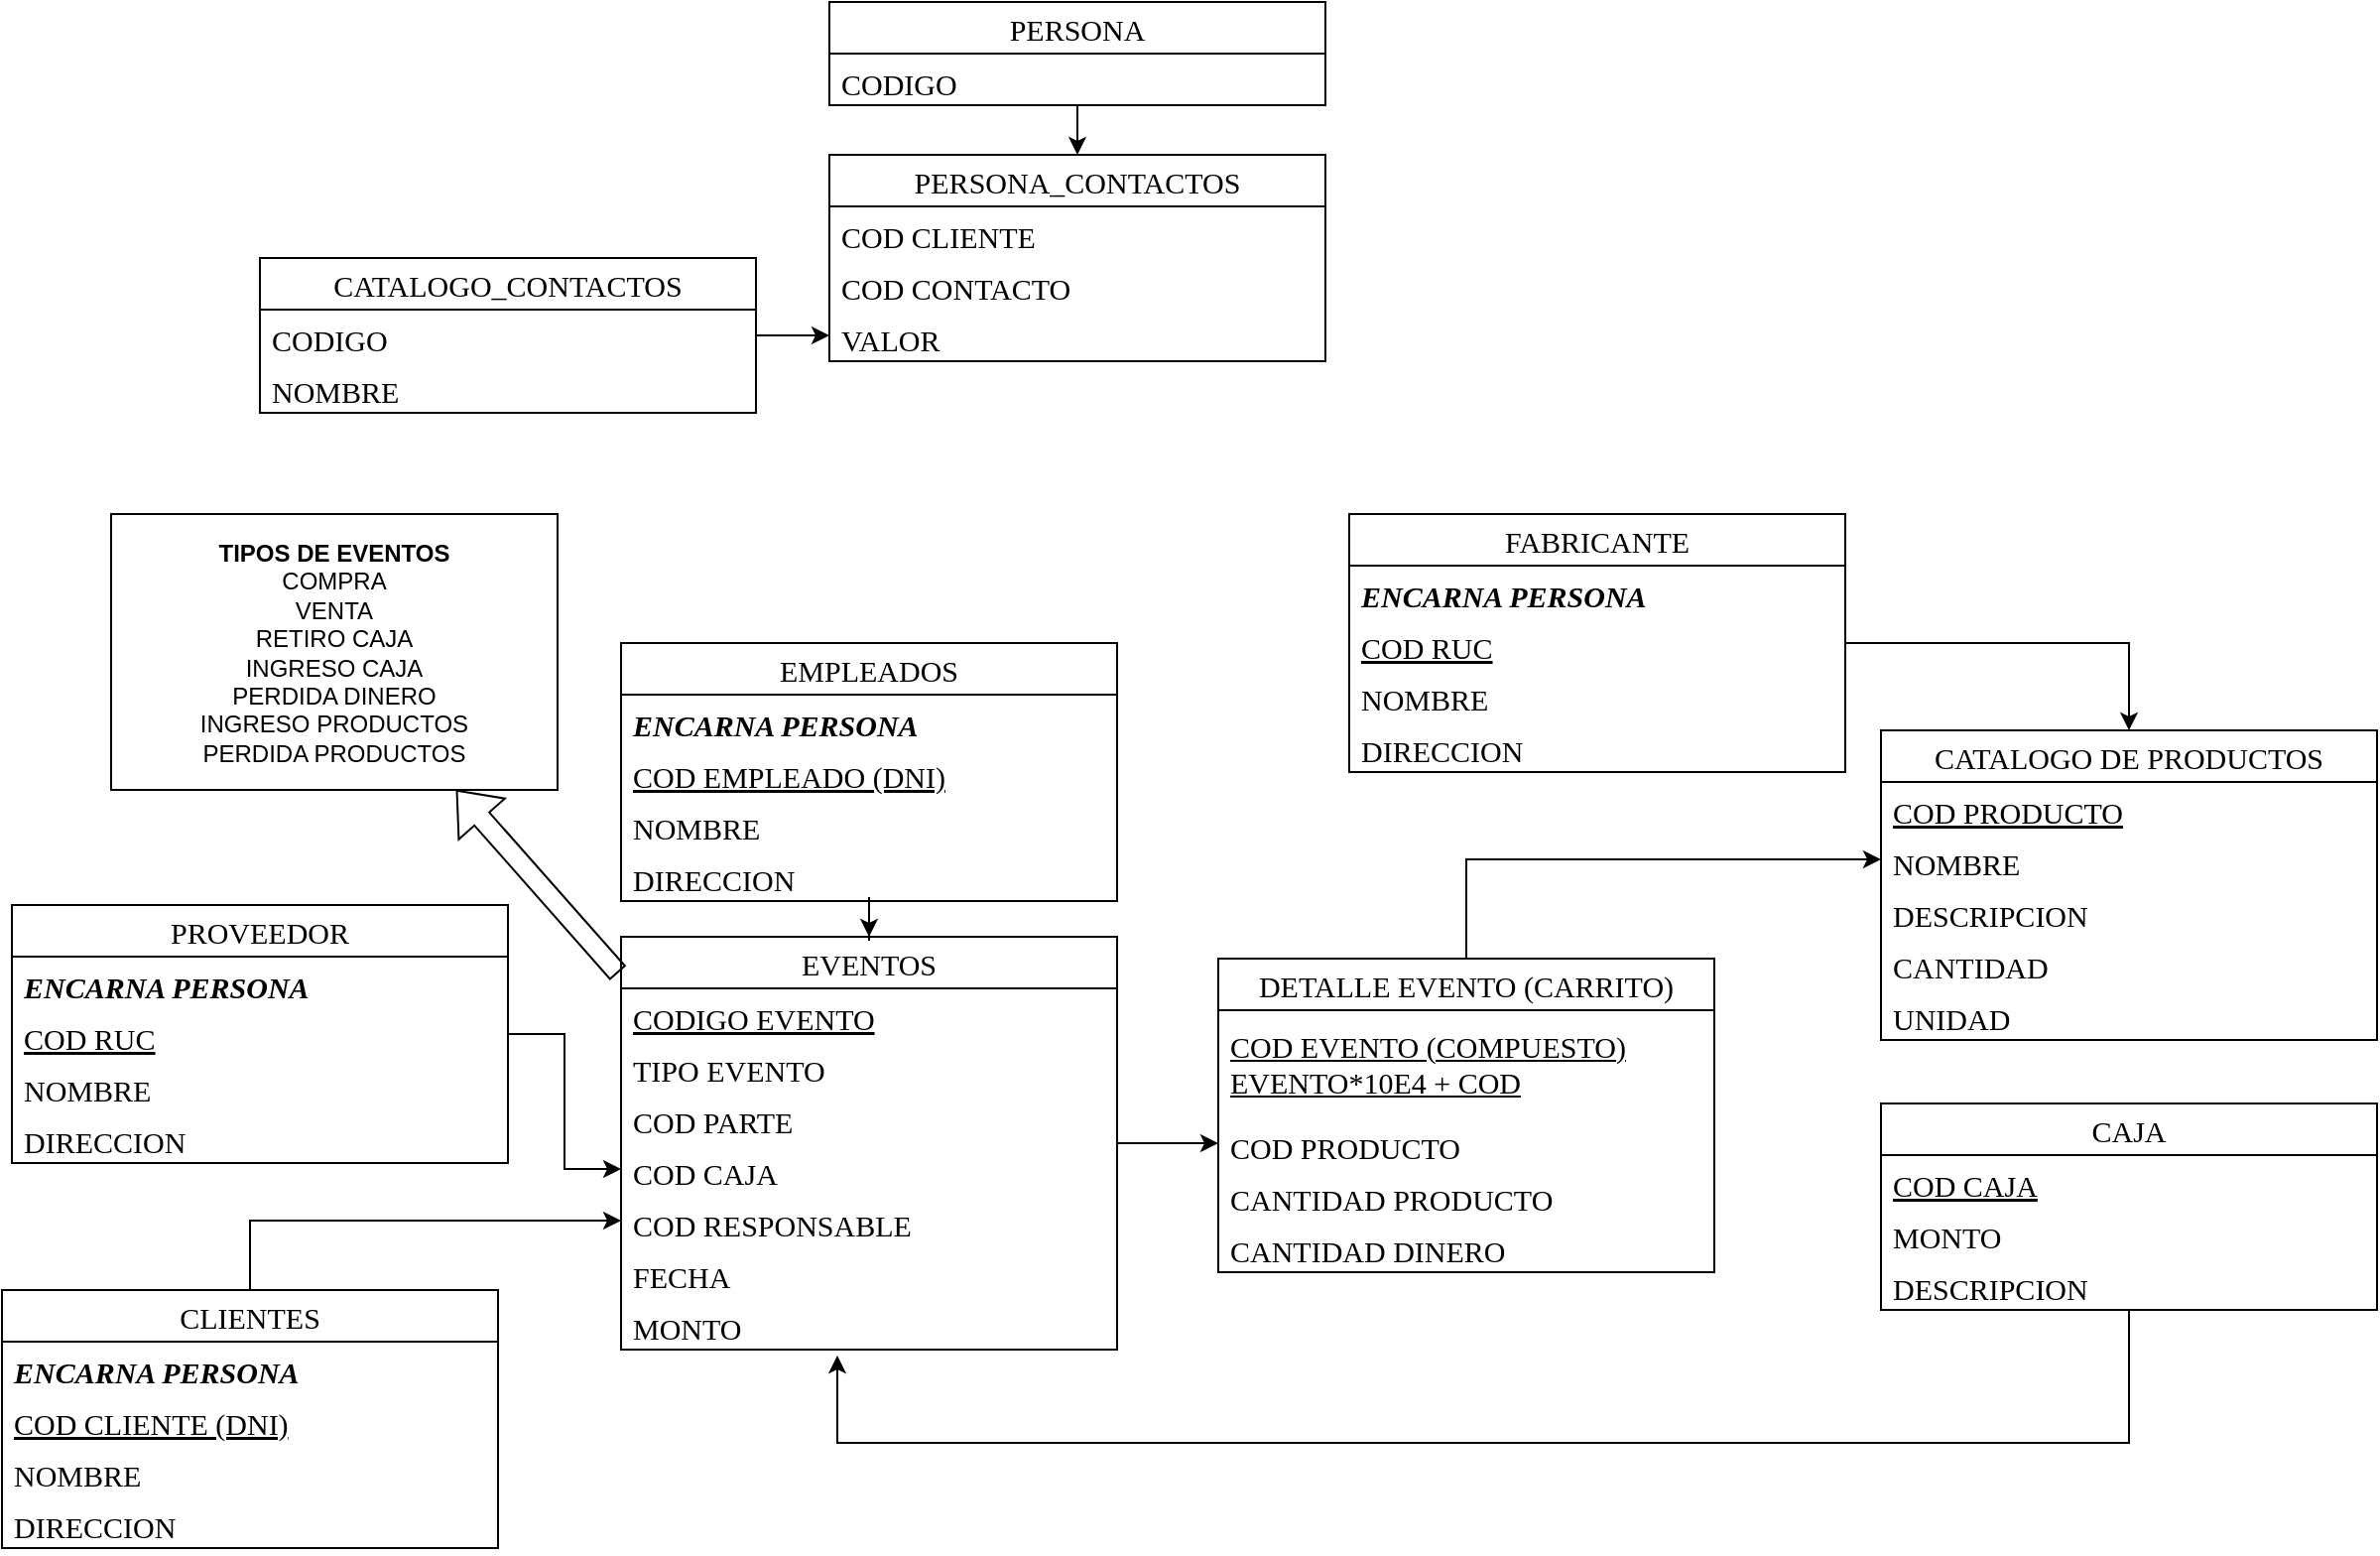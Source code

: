 <mxfile version="21.2.6" type="google" pages="2">
  <diagram name="MODELO UML" id="c4acf3e9-155e-7222-9cf6-157b1a14988f">
    <mxGraphModel grid="0" page="1" gridSize="10" guides="1" tooltips="1" connect="1" arrows="1" fold="1" pageScale="1" pageWidth="850" pageHeight="1100" background="none" math="0" shadow="0">
      <root>
        <mxCell id="0" />
        <mxCell id="1" parent="0" />
        <mxCell id="Pp7YNYZWHKieDkS3--KG-98" style="edgeStyle=orthogonalEdgeStyle;rounded=0;orthogonalLoop=1;jettySize=auto;html=1;entryX=0;entryY=0.5;entryDx=0;entryDy=0;" edge="1" parent="1" source="P_3K6_UOhqAHJB9HEnsP-1" target="Pp7YNYZWHKieDkS3--KG-82">
          <mxGeometry relative="1" as="geometry" />
        </mxCell>
        <mxCell id="P_3K6_UOhqAHJB9HEnsP-1" value="CLIENTES" style="swimlane;fontStyle=0;childLayout=stackLayout;horizontal=1;startSize=26;fillColor=none;horizontalStack=0;resizeParent=1;resizeParentMax=0;resizeLast=0;collapsible=1;marginBottom=0;fontFamily=Times New Roman;fontSize=15;" vertex="1" parent="1">
          <mxGeometry x="-134" y="498" width="250" height="130" as="geometry" />
        </mxCell>
        <mxCell id="s6OmQu6ZDdPZEXfrfYMs-8" value="ENCARNA PERSONA" style="text;strokeColor=none;fillColor=none;align=left;verticalAlign=top;spacingLeft=4;spacingRight=4;overflow=hidden;rotatable=0;points=[[0,0.5],[1,0.5]];portConstraint=eastwest;fontFamily=Times New Roman;fontSize=15;fontStyle=3" vertex="1" parent="P_3K6_UOhqAHJB9HEnsP-1">
          <mxGeometry y="26" width="250" height="26" as="geometry" />
        </mxCell>
        <mxCell id="P_3K6_UOhqAHJB9HEnsP-2" value="COD CLIENTE (DNI)" style="text;strokeColor=none;fillColor=none;align=left;verticalAlign=top;spacingLeft=4;spacingRight=4;overflow=hidden;rotatable=0;points=[[0,0.5],[1,0.5]];portConstraint=eastwest;fontFamily=Times New Roman;fontSize=15;fontStyle=4" vertex="1" parent="P_3K6_UOhqAHJB9HEnsP-1">
          <mxGeometry y="52" width="250" height="26" as="geometry" />
        </mxCell>
        <mxCell id="P_3K6_UOhqAHJB9HEnsP-4" value="NOMBRE" style="text;strokeColor=none;fillColor=none;align=left;verticalAlign=top;spacingLeft=4;spacingRight=4;overflow=hidden;rotatable=0;points=[[0,0.5],[1,0.5]];portConstraint=eastwest;fontFamily=Times New Roman;fontSize=15;" vertex="1" parent="P_3K6_UOhqAHJB9HEnsP-1">
          <mxGeometry y="78" width="250" height="26" as="geometry" />
        </mxCell>
        <mxCell id="Pp7YNYZWHKieDkS3--KG-36" value="DIRECCION" style="text;strokeColor=none;fillColor=none;align=left;verticalAlign=top;spacingLeft=4;spacingRight=4;overflow=hidden;rotatable=0;points=[[0,0.5],[1,0.5]];portConstraint=eastwest;fontFamily=Times New Roman;fontSize=15;" vertex="1" parent="P_3K6_UOhqAHJB9HEnsP-1">
          <mxGeometry y="104" width="250" height="26" as="geometry" />
        </mxCell>
        <mxCell id="P_3K6_UOhqAHJB9HEnsP-6" value="CATALOGO DE PRODUCTOS" style="swimlane;fontStyle=0;childLayout=stackLayout;horizontal=1;startSize=26;fillColor=none;horizontalStack=0;resizeParent=1;resizeParentMax=0;resizeLast=0;collapsible=1;marginBottom=0;fontFamily=Times New Roman;fontSize=15;" vertex="1" parent="1">
          <mxGeometry x="813" y="216" width="250" height="156" as="geometry" />
        </mxCell>
        <mxCell id="Pp7YNYZWHKieDkS3--KG-9" value="COD PRODUCTO" style="text;strokeColor=none;fillColor=none;align=left;verticalAlign=top;spacingLeft=4;spacingRight=4;overflow=hidden;rotatable=0;points=[[0,0.5],[1,0.5]];portConstraint=eastwest;fontFamily=Times New Roman;fontSize=15;fontStyle=4" vertex="1" parent="P_3K6_UOhqAHJB9HEnsP-6">
          <mxGeometry y="26" width="250" height="26" as="geometry" />
        </mxCell>
        <mxCell id="P_3K6_UOhqAHJB9HEnsP-7" value="NOMBRE" style="text;strokeColor=none;fillColor=none;align=left;verticalAlign=top;spacingLeft=4;spacingRight=4;overflow=hidden;rotatable=0;points=[[0,0.5],[1,0.5]];portConstraint=eastwest;fontFamily=Times New Roman;fontSize=15;" vertex="1" parent="P_3K6_UOhqAHJB9HEnsP-6">
          <mxGeometry y="52" width="250" height="26" as="geometry" />
        </mxCell>
        <mxCell id="P_3K6_UOhqAHJB9HEnsP-8" value="DESCRIPCION" style="text;strokeColor=none;fillColor=none;align=left;verticalAlign=top;spacingLeft=4;spacingRight=4;overflow=hidden;rotatable=0;points=[[0,0.5],[1,0.5]];portConstraint=eastwest;fontFamily=Times New Roman;fontSize=15;" vertex="1" parent="P_3K6_UOhqAHJB9HEnsP-6">
          <mxGeometry y="78" width="250" height="26" as="geometry" />
        </mxCell>
        <mxCell id="P_3K6_UOhqAHJB9HEnsP-9" value="CANTIDAD" style="text;strokeColor=none;fillColor=none;align=left;verticalAlign=top;spacingLeft=4;spacingRight=4;overflow=hidden;rotatable=0;points=[[0,0.5],[1,0.5]];portConstraint=eastwest;fontFamily=Times New Roman;fontSize=15;" vertex="1" parent="P_3K6_UOhqAHJB9HEnsP-6">
          <mxGeometry y="104" width="250" height="26" as="geometry" />
        </mxCell>
        <mxCell id="Pp7YNYZWHKieDkS3--KG-117" value="UNIDAD" style="text;strokeColor=none;fillColor=none;align=left;verticalAlign=top;spacingLeft=4;spacingRight=4;overflow=hidden;rotatable=0;points=[[0,0.5],[1,0.5]];portConstraint=eastwest;fontFamily=Times New Roman;fontSize=15;" vertex="1" parent="P_3K6_UOhqAHJB9HEnsP-6">
          <mxGeometry y="130" width="250" height="26" as="geometry" />
        </mxCell>
        <mxCell id="Pp7YNYZWHKieDkS3--KG-35" value="" style="edgeStyle=orthogonalEdgeStyle;rounded=0;orthogonalLoop=1;jettySize=auto;html=1;" edge="1" parent="1" source="P_3K6_UOhqAHJB9HEnsP-21" target="Pp7YNYZWHKieDkS3--KG-4">
          <mxGeometry relative="1" as="geometry" />
        </mxCell>
        <mxCell id="P_3K6_UOhqAHJB9HEnsP-21" value="CATALOGO_CONTACTOS" style="swimlane;fontStyle=0;childLayout=stackLayout;horizontal=1;startSize=26;fillColor=none;horizontalStack=0;resizeParent=1;resizeParentMax=0;resizeLast=0;collapsible=1;marginBottom=0;fontFamily=Times New Roman;fontSize=15;" vertex="1" parent="1">
          <mxGeometry x="-4" y="-22" width="250" height="78" as="geometry" />
        </mxCell>
        <mxCell id="P_3K6_UOhqAHJB9HEnsP-22" value="CODIGO" style="text;strokeColor=none;fillColor=none;align=left;verticalAlign=top;spacingLeft=4;spacingRight=4;overflow=hidden;rotatable=0;points=[[0,0.5],[1,0.5]];portConstraint=eastwest;fontFamily=Times New Roman;fontSize=15;" vertex="1" parent="P_3K6_UOhqAHJB9HEnsP-21">
          <mxGeometry y="26" width="250" height="26" as="geometry" />
        </mxCell>
        <mxCell id="P_3K6_UOhqAHJB9HEnsP-23" value="NOMBRE" style="text;strokeColor=none;fillColor=none;align=left;verticalAlign=top;spacingLeft=4;spacingRight=4;overflow=hidden;rotatable=0;points=[[0,0.5],[1,0.5]];portConstraint=eastwest;fontFamily=Times New Roman;fontSize=15;" vertex="1" parent="P_3K6_UOhqAHJB9HEnsP-21">
          <mxGeometry y="52" width="250" height="26" as="geometry" />
        </mxCell>
        <mxCell id="Pp7YNYZWHKieDkS3--KG-74" style="edgeStyle=orthogonalEdgeStyle;rounded=0;orthogonalLoop=1;jettySize=auto;html=1;entryX=0;entryY=0.5;entryDx=0;entryDy=0;" edge="1" parent="1" source="P_3K6_UOhqAHJB9HEnsP-26" target="P_3K6_UOhqAHJB9HEnsP-7">
          <mxGeometry relative="1" as="geometry" />
        </mxCell>
        <mxCell id="P_3K6_UOhqAHJB9HEnsP-26" value="DETALLE EVENTO (CARRITO)" style="swimlane;fontStyle=0;childLayout=stackLayout;horizontal=1;startSize=26;fillColor=none;horizontalStack=0;resizeParent=1;resizeParentMax=0;resizeLast=0;collapsible=1;marginBottom=0;fontFamily=Times New Roman;fontSize=15;" vertex="1" parent="1">
          <mxGeometry x="479" y="331" width="250" height="158" as="geometry" />
        </mxCell>
        <mxCell id="Pp7YNYZWHKieDkS3--KG-6" value="&lt;u&gt;COD EVENTO (COMPUESTO) EVENTO*10E4 + COD&lt;/u&gt;" style="text;strokeColor=none;fillColor=none;align=left;verticalAlign=middle;spacingLeft=4;spacingRight=4;overflow=hidden;rotatable=0;points=[[0,0.5],[1,0.5]];portConstraint=eastwest;fontFamily=Times New Roman;fontSize=15;horizontal=1;html=1;whiteSpace=wrap;" vertex="1" parent="P_3K6_UOhqAHJB9HEnsP-26">
          <mxGeometry y="26" width="250" height="54" as="geometry" />
        </mxCell>
        <mxCell id="Pp7YNYZWHKieDkS3--KG-7" value="COD PRODUCTO" style="text;strokeColor=none;fillColor=none;align=left;verticalAlign=top;spacingLeft=4;spacingRight=4;overflow=hidden;rotatable=0;points=[[0,0.5],[1,0.5]];portConstraint=eastwest;fontFamily=Times New Roman;fontSize=15;" vertex="1" parent="P_3K6_UOhqAHJB9HEnsP-26">
          <mxGeometry y="80" width="250" height="26" as="geometry" />
        </mxCell>
        <mxCell id="Pp7YNYZWHKieDkS3--KG-16" value="CANTIDAD PRODUCTO" style="text;strokeColor=none;fillColor=none;align=left;verticalAlign=top;spacingLeft=4;spacingRight=4;overflow=hidden;rotatable=0;points=[[0,0.5],[1,0.5]];portConstraint=eastwest;fontFamily=Times New Roman;fontSize=15;" vertex="1" parent="P_3K6_UOhqAHJB9HEnsP-26">
          <mxGeometry y="106" width="250" height="26" as="geometry" />
        </mxCell>
        <mxCell id="Pp7YNYZWHKieDkS3--KG-23" value="CANTIDAD DINERO" style="text;strokeColor=none;fillColor=none;align=left;verticalAlign=top;spacingLeft=4;spacingRight=4;overflow=hidden;rotatable=0;points=[[0,0.5],[1,0.5]];portConstraint=eastwest;fontFamily=Times New Roman;fontSize=15;" vertex="1" parent="P_3K6_UOhqAHJB9HEnsP-26">
          <mxGeometry y="132" width="250" height="26" as="geometry" />
        </mxCell>
        <mxCell id="Pp7YNYZWHKieDkS3--KG-1" value="PERSONA_CONTACTOS" style="swimlane;fontStyle=0;childLayout=stackLayout;horizontal=1;startSize=26;fillColor=none;horizontalStack=0;resizeParent=1;resizeParentMax=0;resizeLast=0;collapsible=1;marginBottom=0;fontFamily=Times New Roman;fontSize=15;" vertex="1" parent="1">
          <mxGeometry x="283" y="-74" width="250" height="104" as="geometry" />
        </mxCell>
        <mxCell id="Pp7YNYZWHKieDkS3--KG-3" value="COD CLIENTE" style="text;strokeColor=none;fillColor=none;align=left;verticalAlign=top;spacingLeft=4;spacingRight=4;overflow=hidden;rotatable=0;points=[[0,0.5],[1,0.5]];portConstraint=eastwest;fontFamily=Times New Roman;fontSize=15;" vertex="1" parent="Pp7YNYZWHKieDkS3--KG-1">
          <mxGeometry y="26" width="250" height="26" as="geometry" />
        </mxCell>
        <mxCell id="Pp7YNYZWHKieDkS3--KG-2" value="COD CONTACTO" style="text;strokeColor=none;fillColor=none;align=left;verticalAlign=top;spacingLeft=4;spacingRight=4;overflow=hidden;rotatable=0;points=[[0,0.5],[1,0.5]];portConstraint=eastwest;fontFamily=Times New Roman;fontSize=15;" vertex="1" parent="Pp7YNYZWHKieDkS3--KG-1">
          <mxGeometry y="52" width="250" height="26" as="geometry" />
        </mxCell>
        <mxCell id="Pp7YNYZWHKieDkS3--KG-4" value="VALOR" style="text;strokeColor=none;fillColor=none;align=left;verticalAlign=top;spacingLeft=4;spacingRight=4;overflow=hidden;rotatable=0;points=[[0,0.5],[1,0.5]];portConstraint=eastwest;fontFamily=Times New Roman;fontSize=15;" vertex="1" parent="Pp7YNYZWHKieDkS3--KG-1">
          <mxGeometry y="78" width="250" height="26" as="geometry" />
        </mxCell>
        <mxCell id="Pp7YNYZWHKieDkS3--KG-96" style="edgeStyle=orthogonalEdgeStyle;rounded=0;orthogonalLoop=1;jettySize=auto;html=1;" edge="1" parent="1" source="Pp7YNYZWHKieDkS3--KG-24" target="Pp7YNYZWHKieDkS3--KG-79">
          <mxGeometry relative="1" as="geometry" />
        </mxCell>
        <mxCell id="Pp7YNYZWHKieDkS3--KG-24" value="EMPLEADOS" style="swimlane;fontStyle=0;childLayout=stackLayout;horizontal=1;startSize=26;fillColor=none;horizontalStack=0;resizeParent=1;resizeParentMax=0;resizeLast=0;collapsible=1;marginBottom=0;fontFamily=Times New Roman;fontSize=15;" vertex="1" parent="1">
          <mxGeometry x="178" y="172" width="250" height="130" as="geometry" />
        </mxCell>
        <mxCell id="s6OmQu6ZDdPZEXfrfYMs-5" value="ENCARNA PERSONA" style="text;strokeColor=none;fillColor=none;align=left;verticalAlign=top;spacingLeft=4;spacingRight=4;overflow=hidden;rotatable=0;points=[[0,0.5],[1,0.5]];portConstraint=eastwest;fontFamily=Times New Roman;fontSize=15;fontStyle=3" vertex="1" parent="Pp7YNYZWHKieDkS3--KG-24">
          <mxGeometry y="26" width="250" height="26" as="geometry" />
        </mxCell>
        <mxCell id="Pp7YNYZWHKieDkS3--KG-25" value="COD EMPLEADO (DNI)" style="text;strokeColor=none;fillColor=none;align=left;verticalAlign=top;spacingLeft=4;spacingRight=4;overflow=hidden;rotatable=0;points=[[0,0.5],[1,0.5]];portConstraint=eastwest;fontFamily=Times New Roman;fontSize=15;fontStyle=4" vertex="1" parent="Pp7YNYZWHKieDkS3--KG-24">
          <mxGeometry y="52" width="250" height="26" as="geometry" />
        </mxCell>
        <mxCell id="Pp7YNYZWHKieDkS3--KG-29" value="NOMBRE" style="text;strokeColor=none;fillColor=none;align=left;verticalAlign=top;spacingLeft=4;spacingRight=4;overflow=hidden;rotatable=0;points=[[0,0.5],[1,0.5]];portConstraint=eastwest;fontFamily=Times New Roman;fontSize=15;" vertex="1" parent="Pp7YNYZWHKieDkS3--KG-24">
          <mxGeometry y="78" width="250" height="26" as="geometry" />
        </mxCell>
        <mxCell id="Pp7YNYZWHKieDkS3--KG-37" value="DIRECCION" style="text;strokeColor=none;fillColor=none;align=left;verticalAlign=top;spacingLeft=4;spacingRight=4;overflow=hidden;rotatable=0;points=[[0,0.5],[1,0.5]];portConstraint=eastwest;fontFamily=Times New Roman;fontSize=15;" vertex="1" parent="Pp7YNYZWHKieDkS3--KG-24">
          <mxGeometry y="104" width="250" height="26" as="geometry" />
        </mxCell>
        <mxCell id="Pp7YNYZWHKieDkS3--KG-97" style="edgeStyle=orthogonalEdgeStyle;rounded=0;orthogonalLoop=1;jettySize=auto;html=1;entryX=0;entryY=0.5;entryDx=0;entryDy=0;" edge="1" parent="1" source="Pp7YNYZWHKieDkS3--KG-38" target="Pp7YNYZWHKieDkS3--KG-81">
          <mxGeometry relative="1" as="geometry" />
        </mxCell>
        <mxCell id="Pp7YNYZWHKieDkS3--KG-38" value="PROVEEDOR" style="swimlane;fontStyle=0;childLayout=stackLayout;horizontal=1;startSize=26;fillColor=none;horizontalStack=0;resizeParent=1;resizeParentMax=0;resizeLast=0;collapsible=1;marginBottom=0;fontFamily=Times New Roman;fontSize=15;" vertex="1" parent="1">
          <mxGeometry x="-129" y="304" width="250" height="130" as="geometry" />
        </mxCell>
        <mxCell id="s6OmQu6ZDdPZEXfrfYMs-7" value="ENCARNA PERSONA" style="text;strokeColor=none;fillColor=none;align=left;verticalAlign=top;spacingLeft=4;spacingRight=4;overflow=hidden;rotatable=0;points=[[0,0.5],[1,0.5]];portConstraint=eastwest;fontFamily=Times New Roman;fontSize=15;fontStyle=3" vertex="1" parent="Pp7YNYZWHKieDkS3--KG-38">
          <mxGeometry y="26" width="250" height="26" as="geometry" />
        </mxCell>
        <mxCell id="Pp7YNYZWHKieDkS3--KG-39" value="COD RUC" style="text;strokeColor=none;fillColor=none;align=left;verticalAlign=top;spacingLeft=4;spacingRight=4;overflow=hidden;rotatable=0;points=[[0,0.5],[1,0.5]];portConstraint=eastwest;fontFamily=Times New Roman;fontSize=15;fontStyle=4" vertex="1" parent="Pp7YNYZWHKieDkS3--KG-38">
          <mxGeometry y="52" width="250" height="26" as="geometry" />
        </mxCell>
        <mxCell id="Pp7YNYZWHKieDkS3--KG-40" value="NOMBRE" style="text;strokeColor=none;fillColor=none;align=left;verticalAlign=top;spacingLeft=4;spacingRight=4;overflow=hidden;rotatable=0;points=[[0,0.5],[1,0.5]];portConstraint=eastwest;fontFamily=Times New Roman;fontSize=15;" vertex="1" parent="Pp7YNYZWHKieDkS3--KG-38">
          <mxGeometry y="78" width="250" height="26" as="geometry" />
        </mxCell>
        <mxCell id="Pp7YNYZWHKieDkS3--KG-41" value="DIRECCION" style="text;strokeColor=none;fillColor=none;align=left;verticalAlign=top;spacingLeft=4;spacingRight=4;overflow=hidden;rotatable=0;points=[[0,0.5],[1,0.5]];portConstraint=eastwest;fontFamily=Times New Roman;fontSize=15;" vertex="1" parent="Pp7YNYZWHKieDkS3--KG-38">
          <mxGeometry y="104" width="250" height="26" as="geometry" />
        </mxCell>
        <mxCell id="Pp7YNYZWHKieDkS3--KG-94" style="edgeStyle=orthogonalEdgeStyle;rounded=0;orthogonalLoop=1;jettySize=auto;html=1;entryX=0;entryY=0.5;entryDx=0;entryDy=0;" edge="1" parent="1" source="Pp7YNYZWHKieDkS3--KG-79" target="Pp7YNYZWHKieDkS3--KG-7">
          <mxGeometry relative="1" as="geometry" />
        </mxCell>
        <mxCell id="Pp7YNYZWHKieDkS3--KG-79" value="EVENTOS" style="swimlane;fontStyle=0;childLayout=stackLayout;horizontal=1;startSize=26;fillColor=none;horizontalStack=0;resizeParent=1;resizeParentMax=0;resizeLast=0;collapsible=1;marginBottom=0;fontFamily=Times New Roman;fontSize=15;" vertex="1" parent="1">
          <mxGeometry x="178" y="320" width="250" height="208" as="geometry" />
        </mxCell>
        <mxCell id="Pp7YNYZWHKieDkS3--KG-93" value="CODIGO EVENTO" style="text;strokeColor=none;fillColor=none;align=left;verticalAlign=top;spacingLeft=4;spacingRight=4;overflow=hidden;rotatable=0;points=[[0,0.5],[1,0.5]];portConstraint=eastwest;fontFamily=Times New Roman;fontSize=15;fontStyle=4" vertex="1" parent="Pp7YNYZWHKieDkS3--KG-79">
          <mxGeometry y="26" width="250" height="26" as="geometry" />
        </mxCell>
        <mxCell id="Pp7YNYZWHKieDkS3--KG-120" value="TIPO EVENTO" style="text;strokeColor=none;fillColor=none;align=left;verticalAlign=top;spacingLeft=4;spacingRight=4;overflow=hidden;rotatable=0;points=[[0,0.5],[1,0.5]];portConstraint=eastwest;fontFamily=Times New Roman;fontSize=15;" vertex="1" parent="Pp7YNYZWHKieDkS3--KG-79">
          <mxGeometry y="52" width="250" height="26" as="geometry" />
        </mxCell>
        <mxCell id="Pp7YNYZWHKieDkS3--KG-80" value="COD PARTE" style="text;strokeColor=none;fillColor=none;align=left;verticalAlign=top;spacingLeft=4;spacingRight=4;overflow=hidden;rotatable=0;points=[[0,0.5],[1,0.5]];portConstraint=eastwest;fontFamily=Times New Roman;fontSize=15;" vertex="1" parent="Pp7YNYZWHKieDkS3--KG-79">
          <mxGeometry y="78" width="250" height="26" as="geometry" />
        </mxCell>
        <mxCell id="Pp7YNYZWHKieDkS3--KG-81" value="COD CAJA" style="text;strokeColor=none;fillColor=none;align=left;verticalAlign=top;spacingLeft=4;spacingRight=4;overflow=hidden;rotatable=0;points=[[0,0.5],[1,0.5]];portConstraint=eastwest;fontFamily=Times New Roman;fontSize=15;" vertex="1" parent="Pp7YNYZWHKieDkS3--KG-79">
          <mxGeometry y="104" width="250" height="26" as="geometry" />
        </mxCell>
        <mxCell id="Pp7YNYZWHKieDkS3--KG-82" value="COD RESPONSABLE" style="text;strokeColor=none;fillColor=none;align=left;verticalAlign=top;spacingLeft=4;spacingRight=4;overflow=hidden;rotatable=0;points=[[0,0.5],[1,0.5]];portConstraint=eastwest;fontFamily=Times New Roman;fontSize=15;" vertex="1" parent="Pp7YNYZWHKieDkS3--KG-79">
          <mxGeometry y="130" width="250" height="26" as="geometry" />
        </mxCell>
        <mxCell id="Pp7YNYZWHKieDkS3--KG-83" value="FECHA" style="text;strokeColor=none;fillColor=none;align=left;verticalAlign=top;spacingLeft=4;spacingRight=4;overflow=hidden;rotatable=0;points=[[0,0.5],[1,0.5]];portConstraint=eastwest;fontFamily=Times New Roman;fontSize=15;" vertex="1" parent="Pp7YNYZWHKieDkS3--KG-79">
          <mxGeometry y="156" width="250" height="26" as="geometry" />
        </mxCell>
        <mxCell id="Pp7YNYZWHKieDkS3--KG-119" value="MONTO" style="text;strokeColor=none;fillColor=none;align=left;verticalAlign=top;spacingLeft=4;spacingRight=4;overflow=hidden;rotatable=0;points=[[0,0.5],[1,0.5]];portConstraint=eastwest;fontFamily=Times New Roman;fontSize=15;" vertex="1" parent="Pp7YNYZWHKieDkS3--KG-79">
          <mxGeometry y="182" width="250" height="26" as="geometry" />
        </mxCell>
        <mxCell id="Pp7YNYZWHKieDkS3--KG-95" style="edgeStyle=orthogonalEdgeStyle;rounded=0;orthogonalLoop=1;jettySize=auto;html=1;" edge="1" parent="1" source="Pp7YNYZWHKieDkS3--KG-89">
          <mxGeometry relative="1" as="geometry">
            <mxPoint x="287" y="531" as="targetPoint" />
            <Array as="points">
              <mxPoint x="938" y="575" />
              <mxPoint x="287" y="575" />
            </Array>
          </mxGeometry>
        </mxCell>
        <mxCell id="Pp7YNYZWHKieDkS3--KG-89" value="CAJA" style="swimlane;fontStyle=0;childLayout=stackLayout;horizontal=1;startSize=26;fillColor=none;horizontalStack=0;resizeParent=1;resizeParentMax=0;resizeLast=0;collapsible=1;marginBottom=0;fontFamily=Times New Roman;fontSize=15;" vertex="1" parent="1">
          <mxGeometry x="813" y="404" width="250" height="104" as="geometry" />
        </mxCell>
        <mxCell id="Pp7YNYZWHKieDkS3--KG-90" value="COD CAJA" style="text;strokeColor=none;fillColor=none;align=left;verticalAlign=top;spacingLeft=4;spacingRight=4;overflow=hidden;rotatable=0;points=[[0,0.5],[1,0.5]];portConstraint=eastwest;fontFamily=Times New Roman;fontSize=15;fontStyle=4" vertex="1" parent="Pp7YNYZWHKieDkS3--KG-89">
          <mxGeometry y="26" width="250" height="26" as="geometry" />
        </mxCell>
        <mxCell id="Pp7YNYZWHKieDkS3--KG-91" value="MONTO" style="text;strokeColor=none;fillColor=none;align=left;verticalAlign=top;spacingLeft=4;spacingRight=4;overflow=hidden;rotatable=0;points=[[0,0.5],[1,0.5]];portConstraint=eastwest;fontFamily=Times New Roman;fontSize=15;" vertex="1" parent="Pp7YNYZWHKieDkS3--KG-89">
          <mxGeometry y="52" width="250" height="26" as="geometry" />
        </mxCell>
        <mxCell id="Pp7YNYZWHKieDkS3--KG-92" value="DESCRIPCION" style="text;strokeColor=none;fillColor=none;align=left;verticalAlign=top;spacingLeft=4;spacingRight=4;overflow=hidden;rotatable=0;points=[[0,0.5],[1,0.5]];portConstraint=eastwest;fontFamily=Times New Roman;fontSize=15;" vertex="1" parent="Pp7YNYZWHKieDkS3--KG-89">
          <mxGeometry y="78" width="250" height="26" as="geometry" />
        </mxCell>
        <mxCell id="Pp7YNYZWHKieDkS3--KG-118" value="&lt;b&gt;TIPOS DE EVENTOS&lt;/b&gt;&lt;br&gt;COMPRA&lt;br&gt;VENTA&lt;br&gt;RETIRO CAJA&lt;br style=&quot;border-color: var(--border-color);&quot;&gt;INGRESO CAJA&lt;br&gt;PERDIDA DINERO&lt;br&gt;INGRESO PRODUCTOS&lt;br&gt;PERDIDA PRODUCTOS" style="rounded=0;whiteSpace=wrap;html=1;" vertex="1" parent="1">
          <mxGeometry x="-79" y="107" width="225" height="139" as="geometry" />
        </mxCell>
        <mxCell id="Pp7YNYZWHKieDkS3--KG-121" value="" style="shape=flexArrow;endArrow=classic;html=1;rounded=0;exitX=-0.006;exitY=0.088;exitDx=0;exitDy=0;exitPerimeter=0;" edge="1" parent="1" source="Pp7YNYZWHKieDkS3--KG-79" target="Pp7YNYZWHKieDkS3--KG-118">
          <mxGeometry width="50" height="50" relative="1" as="geometry">
            <mxPoint x="362" y="412" as="sourcePoint" />
            <mxPoint x="412" y="362" as="targetPoint" />
          </mxGeometry>
        </mxCell>
        <mxCell id="Z6Vw4NndH5wz0esOPSNd-5" style="edgeStyle=orthogonalEdgeStyle;rounded=0;orthogonalLoop=1;jettySize=auto;html=1;entryX=0.5;entryY=0;entryDx=0;entryDy=0;" edge="1" parent="1" source="Z6Vw4NndH5wz0esOPSNd-1" target="P_3K6_UOhqAHJB9HEnsP-6">
          <mxGeometry relative="1" as="geometry" />
        </mxCell>
        <mxCell id="Z6Vw4NndH5wz0esOPSNd-1" value="FABRICANTE" style="swimlane;fontStyle=0;childLayout=stackLayout;horizontal=1;startSize=26;fillColor=none;horizontalStack=0;resizeParent=1;resizeParentMax=0;resizeLast=0;collapsible=1;marginBottom=0;fontFamily=Times New Roman;fontSize=15;" vertex="1" parent="1">
          <mxGeometry x="545" y="107" width="250" height="130" as="geometry" />
        </mxCell>
        <mxCell id="s6OmQu6ZDdPZEXfrfYMs-6" value="ENCARNA PERSONA" style="text;strokeColor=none;fillColor=none;align=left;verticalAlign=top;spacingLeft=4;spacingRight=4;overflow=hidden;rotatable=0;points=[[0,0.5],[1,0.5]];portConstraint=eastwest;fontFamily=Times New Roman;fontSize=15;fontStyle=3" vertex="1" parent="Z6Vw4NndH5wz0esOPSNd-1">
          <mxGeometry y="26" width="250" height="26" as="geometry" />
        </mxCell>
        <mxCell id="Z6Vw4NndH5wz0esOPSNd-2" value="COD RUC" style="text;strokeColor=none;fillColor=none;align=left;verticalAlign=top;spacingLeft=4;spacingRight=4;overflow=hidden;rotatable=0;points=[[0,0.5],[1,0.5]];portConstraint=eastwest;fontFamily=Times New Roman;fontSize=15;fontStyle=4" vertex="1" parent="Z6Vw4NndH5wz0esOPSNd-1">
          <mxGeometry y="52" width="250" height="26" as="geometry" />
        </mxCell>
        <mxCell id="Z6Vw4NndH5wz0esOPSNd-3" value="NOMBRE" style="text;strokeColor=none;fillColor=none;align=left;verticalAlign=top;spacingLeft=4;spacingRight=4;overflow=hidden;rotatable=0;points=[[0,0.5],[1,0.5]];portConstraint=eastwest;fontFamily=Times New Roman;fontSize=15;" vertex="1" parent="Z6Vw4NndH5wz0esOPSNd-1">
          <mxGeometry y="78" width="250" height="26" as="geometry" />
        </mxCell>
        <mxCell id="Z6Vw4NndH5wz0esOPSNd-4" value="DIRECCION" style="text;strokeColor=none;fillColor=none;align=left;verticalAlign=top;spacingLeft=4;spacingRight=4;overflow=hidden;rotatable=0;points=[[0,0.5],[1,0.5]];portConstraint=eastwest;fontFamily=Times New Roman;fontSize=15;" vertex="1" parent="Z6Vw4NndH5wz0esOPSNd-1">
          <mxGeometry y="104" width="250" height="26" as="geometry" />
        </mxCell>
        <mxCell id="s6OmQu6ZDdPZEXfrfYMs-4" value="" style="edgeStyle=orthogonalEdgeStyle;rounded=0;orthogonalLoop=1;jettySize=auto;html=1;entryX=0.5;entryY=0;entryDx=0;entryDy=0;" edge="1" parent="1" source="s6OmQu6ZDdPZEXfrfYMs-1" target="Pp7YNYZWHKieDkS3--KG-1">
          <mxGeometry relative="1" as="geometry" />
        </mxCell>
        <mxCell id="s6OmQu6ZDdPZEXfrfYMs-1" value="PERSONA" style="swimlane;fontStyle=0;childLayout=stackLayout;horizontal=1;startSize=26;fillColor=none;horizontalStack=0;resizeParent=1;resizeParentMax=0;resizeLast=0;collapsible=1;marginBottom=0;fontFamily=Times New Roman;fontSize=15;" vertex="1" parent="1">
          <mxGeometry x="283" y="-151" width="250" height="52" as="geometry" />
        </mxCell>
        <mxCell id="s6OmQu6ZDdPZEXfrfYMs-2" value="CODIGO" style="text;strokeColor=none;fillColor=none;align=left;verticalAlign=top;spacingLeft=4;spacingRight=4;overflow=hidden;rotatable=0;points=[[0,0.5],[1,0.5]];portConstraint=eastwest;fontFamily=Times New Roman;fontSize=15;" vertex="1" parent="s6OmQu6ZDdPZEXfrfYMs-1">
          <mxGeometry y="26" width="250" height="26" as="geometry" />
        </mxCell>
      </root>
    </mxGraphModel>
  </diagram>
  <diagram id="-U0hQNHMsedzKatqQgqo" name="VISTAS">
    <mxGraphModel grid="0" page="1" gridSize="10" guides="1" tooltips="1" connect="1" arrows="0" fold="1" pageScale="1" pageWidth="827" pageHeight="1169" math="0" shadow="0">
      <root>
        <mxCell id="0" />
        <mxCell id="1" parent="0" />
        <mxCell id="2iIrEQGrA4zH9AD0bNn7-4" value="" style="rounded=0;whiteSpace=wrap;html=1;fillColor=none;" vertex="1" parent="1">
          <mxGeometry x="244" y="857" width="362" height="311" as="geometry" />
        </mxCell>
        <mxCell id="2iIrEQGrA4zH9AD0bNn7-5" style="edgeStyle=none;rounded=0;orthogonalLoop=1;jettySize=auto;html=1;exitX=0.5;exitY=1;exitDx=0;exitDy=0;entryX=0.5;entryY=0;entryDx=0;entryDy=0;" edge="1" parent="1" source="qvQ3qtebVUf_2hYKAN86-1" target="qvQ3qtebVUf_2hYKAN86-29">
          <mxGeometry relative="1" as="geometry" />
        </mxCell>
        <mxCell id="qvQ3qtebVUf_2hYKAN86-1" value="COMPRA" style="rounded=0;whiteSpace=wrap;html=1;" vertex="1" parent="1">
          <mxGeometry x="271" y="1092" width="120" height="60" as="geometry" />
        </mxCell>
        <mxCell id="2iIrEQGrA4zH9AD0bNn7-6" style="edgeStyle=none;rounded=0;orthogonalLoop=1;jettySize=auto;html=1;exitX=0.5;exitY=1;exitDx=0;exitDy=0;entryX=0.5;entryY=0;entryDx=0;entryDy=0;" edge="1" parent="1" source="qvQ3qtebVUf_2hYKAN86-2" target="qvQ3qtebVUf_2hYKAN86-30">
          <mxGeometry relative="1" as="geometry" />
        </mxCell>
        <mxCell id="qvQ3qtebVUf_2hYKAN86-2" value="VENTA" style="rounded=0;whiteSpace=wrap;html=1;" vertex="1" parent="1">
          <mxGeometry x="456" y="1092" width="120" height="60" as="geometry" />
        </mxCell>
        <mxCell id="qvQ3qtebVUf_2hYKAN86-3" value="PRODUCTOS" style="rounded=0;whiteSpace=wrap;html=1;" vertex="1" parent="1">
          <mxGeometry x="269" y="927" width="120" height="60" as="geometry" />
        </mxCell>
        <mxCell id="qvQ3qtebVUf_2hYKAN86-4" value="CAJAS" style="rounded=0;whiteSpace=wrap;html=1;" vertex="1" parent="1">
          <mxGeometry x="456" y="927" width="120" height="60" as="geometry" />
        </mxCell>
        <mxCell id="qvQ3qtebVUf_2hYKAN86-8" value="ADD&amp;nbsp; COMPRA" style="rounded=0;whiteSpace=wrap;html=1;" vertex="1" parent="1">
          <mxGeometry x="269" y="1303" width="120" height="60" as="geometry" />
        </mxCell>
        <mxCell id="qvQ3qtebVUf_2hYKAN86-10" value="" style="endArrow=classic;html=1;rounded=0;exitX=1;exitY=0.5;exitDx=0;exitDy=0;entryX=0.006;entryY=0.42;entryDx=0;entryDy=0;entryPerimeter=0;" edge="1" parent="1" source="qvQ3qtebVUf_2hYKAN86-3" target="qvQ3qtebVUf_2hYKAN86-14">
          <mxGeometry width="50" height="50" relative="1" as="geometry">
            <mxPoint x="751" y="1043" as="sourcePoint" />
            <mxPoint x="798" y="957" as="targetPoint" />
          </mxGeometry>
        </mxCell>
        <mxCell id="qvQ3qtebVUf_2hYKAN86-11" value="INDEX" style="text;html=1;strokeColor=none;fillColor=none;align=center;verticalAlign=middle;whiteSpace=wrap;rounded=0;" vertex="1" parent="1">
          <mxGeometry x="179" y="1136" width="65" height="30" as="geometry" />
        </mxCell>
        <mxCell id="qvQ3qtebVUf_2hYKAN86-12" style="edgeStyle=orthogonalEdgeStyle;rounded=0;orthogonalLoop=1;jettySize=auto;html=1;entryX=0.5;entryY=1;entryDx=0;entryDy=0;" edge="1" parent="1" source="qvQ3qtebVUf_2hYKAN86-14" target="qvQ3qtebVUf_2hYKAN86-23">
          <mxGeometry relative="1" as="geometry" />
        </mxCell>
        <mxCell id="qvQ3qtebVUf_2hYKAN86-14" value="TABLA CRUD+H DE PRODUCTOS" style="rounded=0;whiteSpace=wrap;html=1;" vertex="1" parent="1">
          <mxGeometry x="675" y="823" width="178" height="50" as="geometry" />
        </mxCell>
        <mxCell id="2iIrEQGrA4zH9AD0bNn7-10" style="edgeStyle=none;rounded=0;orthogonalLoop=1;jettySize=auto;html=1;exitX=1;exitY=0.5;exitDx=0;exitDy=0;entryX=0;entryY=0.5;entryDx=0;entryDy=0;" edge="1" parent="1" source="qvQ3qtebVUf_2hYKAN86-17" target="qvQ3qtebVUf_2hYKAN86-27">
          <mxGeometry relative="1" as="geometry" />
        </mxCell>
        <mxCell id="qvQ3qtebVUf_2hYKAN86-17" value="TABLA DE CAJAS" style="rounded=0;whiteSpace=wrap;html=1;" vertex="1" parent="1">
          <mxGeometry x="650" y="1034" width="178" height="50" as="geometry" />
        </mxCell>
        <mxCell id="qvQ3qtebVUf_2hYKAN86-18" value="" style="endArrow=classic;html=1;rounded=0;entryX=0;entryY=0.5;entryDx=0;entryDy=0;exitX=1;exitY=0.5;exitDx=0;exitDy=0;" edge="1" parent="1" source="qvQ3qtebVUf_2hYKAN86-4" target="qvQ3qtebVUf_2hYKAN86-17">
          <mxGeometry width="50" height="50" relative="1" as="geometry">
            <mxPoint x="614" y="1038.601" as="sourcePoint" />
            <mxPoint x="698" y="952" as="targetPoint" />
          </mxGeometry>
        </mxCell>
        <mxCell id="qvQ3qtebVUf_2hYKAN86-19" value="AGREGAR PRODUCTO (FORMULARIO)" style="rounded=0;whiteSpace=wrap;html=1;fillColor=none;" vertex="1" parent="1">
          <mxGeometry x="551" y="723" width="120" height="60" as="geometry" />
        </mxCell>
        <mxCell id="qvQ3qtebVUf_2hYKAN86-20" value="" style="endArrow=classic;html=1;rounded=0;entryX=0.5;entryY=1;entryDx=0;entryDy=0;exitX=0.5;exitY=0;exitDx=0;exitDy=0;" edge="1" parent="1" source="qvQ3qtebVUf_2hYKAN86-14" target="qvQ3qtebVUf_2hYKAN86-19">
          <mxGeometry width="50" height="50" relative="1" as="geometry">
            <mxPoint x="551" y="1020" as="sourcePoint" />
            <mxPoint x="601" y="970" as="targetPoint" />
          </mxGeometry>
        </mxCell>
        <mxCell id="qvQ3qtebVUf_2hYKAN86-21" style="edgeStyle=orthogonalEdgeStyle;rounded=0;orthogonalLoop=1;jettySize=auto;html=1;entryX=0;entryY=0.5;entryDx=0;entryDy=0;" edge="1" parent="1" source="qvQ3qtebVUf_2hYKAN86-23" target="qvQ3qtebVUf_2hYKAN86-25">
          <mxGeometry relative="1" as="geometry" />
        </mxCell>
        <mxCell id="qvQ3qtebVUf_2hYKAN86-22" style="rounded=0;orthogonalLoop=1;jettySize=auto;html=1;entryX=0;entryY=0.5;entryDx=0;entryDy=0;" edge="1" parent="1" source="qvQ3qtebVUf_2hYKAN86-23" target="qvQ3qtebVUf_2hYKAN86-26">
          <mxGeometry relative="1" as="geometry" />
        </mxCell>
        <mxCell id="qvQ3qtebVUf_2hYKAN86-23" value="VER PRODUCTO ESPECIFICO" style="rounded=0;whiteSpace=wrap;html=1;fillColor=none;" vertex="1" parent="1">
          <mxGeometry x="704" y="723" width="120" height="60" as="geometry" />
        </mxCell>
        <mxCell id="qvQ3qtebVUf_2hYKAN86-25" value="MODIFICAR PRODUCTO" style="rounded=0;whiteSpace=wrap;html=1;fillColor=none;" vertex="1" parent="1">
          <mxGeometry x="897" y="723" width="120" height="60" as="geometry" />
        </mxCell>
        <mxCell id="qvQ3qtebVUf_2hYKAN86-26" value="BORRAR PRODUCTO" style="rounded=0;whiteSpace=wrap;html=1;fillColor=none;" vertex="1" parent="1">
          <mxGeometry x="873" y="616" width="120" height="60" as="geometry" />
        </mxCell>
        <mxCell id="qvQ3qtebVUf_2hYKAN86-27" value="AGREGAR&lt;br&gt;CAJA" style="rounded=0;whiteSpace=wrap;html=1;fillColor=none;" vertex="1" parent="1">
          <mxGeometry x="876" y="959" width="150" height="46" as="geometry" />
        </mxCell>
        <mxCell id="2iIrEQGrA4zH9AD0bNn7-8" style="edgeStyle=none;rounded=0;orthogonalLoop=1;jettySize=auto;html=1;exitX=0.5;exitY=1;exitDx=0;exitDy=0;entryX=0.5;entryY=0;entryDx=0;entryDy=0;" edge="1" parent="1" source="qvQ3qtebVUf_2hYKAN86-29" target="qvQ3qtebVUf_2hYKAN86-8">
          <mxGeometry relative="1" as="geometry" />
        </mxCell>
        <mxCell id="qvQ3qtebVUf_2hYKAN86-29" value="FORMULARIO, AGREGAR VARIOS PRODUCTOS" style="rounded=0;whiteSpace=wrap;html=1;" vertex="1" parent="1">
          <mxGeometry x="240" y="1218" width="178" height="50" as="geometry" />
        </mxCell>
        <mxCell id="2iIrEQGrA4zH9AD0bNn7-7" style="edgeStyle=none;rounded=0;orthogonalLoop=1;jettySize=auto;html=1;exitX=0.5;exitY=1;exitDx=0;exitDy=0;entryX=0.5;entryY=0;entryDx=0;entryDy=0;" edge="1" parent="1" source="qvQ3qtebVUf_2hYKAN86-30" target="qvQ3qtebVUf_2hYKAN86-31">
          <mxGeometry relative="1" as="geometry" />
        </mxCell>
        <mxCell id="qvQ3qtebVUf_2hYKAN86-30" value="FORMULARIO, AGREGAR VARIOS PRODUCTOS" style="rounded=0;whiteSpace=wrap;html=1;" vertex="1" parent="1">
          <mxGeometry x="456" y="1218" width="178" height="50" as="geometry" />
        </mxCell>
        <mxCell id="qvQ3qtebVUf_2hYKAN86-31" value="ADD&amp;nbsp; VENTA" style="rounded=0;whiteSpace=wrap;html=1;" vertex="1" parent="1">
          <mxGeometry x="485" y="1303" width="120" height="60" as="geometry" />
        </mxCell>
        <mxCell id="qvQ3qtebVUf_2hYKAN86-32" value="HISTORIAL DE PRODUCTO" style="rounded=0;whiteSpace=wrap;html=1;fillColor=none;" vertex="1" parent="1">
          <mxGeometry x="692" y="605" width="120" height="60" as="geometry" />
        </mxCell>
        <mxCell id="qvQ3qtebVUf_2hYKAN86-33" value="HISTORIAL DE EVENTOS" style="rounded=0;whiteSpace=wrap;html=1;" vertex="1" parent="1">
          <mxGeometry x="272" y="1011" width="304" height="60" as="geometry" />
        </mxCell>
        <mxCell id="qvQ3qtebVUf_2hYKAN86-34" value="INGRESO" style="rounded=0;whiteSpace=wrap;html=1;" vertex="1" parent="1">
          <mxGeometry x="1021" y="1037" width="120" height="60" as="geometry" />
        </mxCell>
        <mxCell id="qvQ3qtebVUf_2hYKAN86-35" value="RETIRO" style="rounded=0;whiteSpace=wrap;html=1;" vertex="1" parent="1">
          <mxGeometry x="1046" y="1124" width="120" height="60" as="geometry" />
        </mxCell>
        <mxCell id="qvQ3qtebVUf_2hYKAN86-36" value="ADMIN" style="rounded=0;whiteSpace=wrap;html=1;" vertex="1" parent="1">
          <mxGeometry x="269" y="876" width="120" height="28" as="geometry" />
        </mxCell>
        <mxCell id="qvQ3qtebVUf_2hYKAN86-37" value="TABLA DE PROVEEDORES" style="rounded=0;whiteSpace=wrap;html=1;" vertex="1" parent="1">
          <mxGeometry x="-1" y="857" width="187" height="28" as="geometry" />
        </mxCell>
        <mxCell id="qvQ3qtebVUf_2hYKAN86-38" value="TABLA CRUD+H DE CLIENTES" style="rounded=0;whiteSpace=wrap;html=1;" vertex="1" parent="1">
          <mxGeometry x="-12" y="800" width="204" height="28" as="geometry" />
        </mxCell>
        <mxCell id="qvQ3qtebVUf_2hYKAN86-39" value="TABLA DE EMPLEADOS" style="rounded=0;whiteSpace=wrap;html=1;" vertex="1" parent="1">
          <mxGeometry x="2" y="919" width="184" height="28" as="geometry" />
        </mxCell>
        <mxCell id="2iIrEQGrA4zH9AD0bNn7-1" value="" style="endArrow=classic;html=1;rounded=0;entryX=1;entryY=0.5;entryDx=0;entryDy=0;exitX=0;exitY=0.5;exitDx=0;exitDy=0;" edge="1" parent="1" source="qvQ3qtebVUf_2hYKAN86-36" target="qvQ3qtebVUf_2hYKAN86-38">
          <mxGeometry width="50" height="50" relative="1" as="geometry">
            <mxPoint x="130" y="1026" as="sourcePoint" />
            <mxPoint x="180" y="976" as="targetPoint" />
          </mxGeometry>
        </mxCell>
        <mxCell id="2iIrEQGrA4zH9AD0bNn7-2" value="" style="endArrow=classic;html=1;rounded=0;entryX=1;entryY=0.5;entryDx=0;entryDy=0;exitX=0;exitY=0.5;exitDx=0;exitDy=0;" edge="1" parent="1" source="qvQ3qtebVUf_2hYKAN86-36" target="qvQ3qtebVUf_2hYKAN86-37">
          <mxGeometry width="50" height="50" relative="1" as="geometry">
            <mxPoint x="279" y="900" as="sourcePoint" />
            <mxPoint x="130" y="836" as="targetPoint" />
          </mxGeometry>
        </mxCell>
        <mxCell id="2iIrEQGrA4zH9AD0bNn7-3" value="" style="endArrow=classic;html=1;rounded=0;entryX=1;entryY=0.5;entryDx=0;entryDy=0;exitX=0;exitY=0.5;exitDx=0;exitDy=0;" edge="1" parent="1" source="qvQ3qtebVUf_2hYKAN86-36" target="qvQ3qtebVUf_2hYKAN86-39">
          <mxGeometry width="50" height="50" relative="1" as="geometry">
            <mxPoint x="279" y="900" as="sourcePoint" />
            <mxPoint x="130" y="879" as="targetPoint" />
          </mxGeometry>
        </mxCell>
        <mxCell id="Gg4vyiKNibeMsBA37uCd-1" value="" style="endArrow=classic;html=1;rounded=0;entryX=0.5;entryY=1;entryDx=0;entryDy=0;exitX=0.5;exitY=0;exitDx=0;exitDy=0;" edge="1" parent="1" source="qvQ3qtebVUf_2hYKAN86-23" target="qvQ3qtebVUf_2hYKAN86-32">
          <mxGeometry width="50" height="50" relative="1" as="geometry">
            <mxPoint x="713" y="665" as="sourcePoint" />
            <mxPoint x="763" y="615" as="targetPoint" />
          </mxGeometry>
        </mxCell>
        <mxCell id="Gg4vyiKNibeMsBA37uCd-2" value="" style="endArrow=classic;html=1;rounded=0;exitX=0;exitY=0.5;exitDx=0;exitDy=0;entryX=1;entryY=0.5;entryDx=0;entryDy=0;" edge="1" parent="1" source="qvQ3qtebVUf_2hYKAN86-33" target="Gg4vyiKNibeMsBA37uCd-3">
          <mxGeometry width="50" height="50" relative="1" as="geometry">
            <mxPoint x="516" y="1119" as="sourcePoint" />
            <mxPoint x="148" y="1050" as="targetPoint" />
          </mxGeometry>
        </mxCell>
        <mxCell id="Gg4vyiKNibeMsBA37uCd-3" value="TABLA DE EVENTOS" style="rounded=0;whiteSpace=wrap;html=1;" vertex="1" parent="1">
          <mxGeometry x="14" y="1031" width="178" height="50" as="geometry" />
        </mxCell>
        <mxCell id="Gg4vyiKNibeMsBA37uCd-4" value="DETALLE DE EVENTO" style="rounded=0;whiteSpace=wrap;html=1;" vertex="1" parent="1">
          <mxGeometry x="-223" y="1011" width="178" height="50" as="geometry" />
        </mxCell>
        <mxCell id="Gg4vyiKNibeMsBA37uCd-5" value="" style="endArrow=classic;html=1;rounded=0;entryX=1;entryY=0.5;entryDx=0;entryDy=0;exitX=0;exitY=0.5;exitDx=0;exitDy=0;" edge="1" parent="1" source="Gg4vyiKNibeMsBA37uCd-3" target="Gg4vyiKNibeMsBA37uCd-4">
          <mxGeometry width="50" height="50" relative="1" as="geometry">
            <mxPoint x="124" y="1119" as="sourcePoint" />
            <mxPoint x="174" y="1069" as="targetPoint" />
          </mxGeometry>
        </mxCell>
        <mxCell id="Gg4vyiKNibeMsBA37uCd-6" value="(NO REVERSIBLE)" style="text;html=1;strokeColor=none;fillColor=none;align=center;verticalAlign=middle;whiteSpace=wrap;rounded=0;" vertex="1" parent="1">
          <mxGeometry x="-223" y="981" width="149" height="30" as="geometry" />
        </mxCell>
        <mxCell id="PhTVmym2RNTmrXI8wFMQ-1" value="SELECCIONAR CAJA" style="rounded=0;whiteSpace=wrap;html=1;fillColor=none;" vertex="1" parent="1">
          <mxGeometry x="843" y="1106" width="150" height="46" as="geometry" />
        </mxCell>
        <mxCell id="PhTVmym2RNTmrXI8wFMQ-2" style="edgeStyle=none;rounded=0;orthogonalLoop=1;jettySize=auto;html=1;exitX=0.5;exitY=1;exitDx=0;exitDy=0;entryX=0;entryY=0.5;entryDx=0;entryDy=0;" edge="1" parent="1" source="qvQ3qtebVUf_2hYKAN86-17" target="PhTVmym2RNTmrXI8wFMQ-1">
          <mxGeometry relative="1" as="geometry">
            <mxPoint x="838" y="1069" as="sourcePoint" />
            <mxPoint x="886" y="992" as="targetPoint" />
          </mxGeometry>
        </mxCell>
        <mxCell id="PhTVmym2RNTmrXI8wFMQ-3" style="edgeStyle=none;rounded=0;orthogonalLoop=1;jettySize=auto;html=1;exitX=1;exitY=0.5;exitDx=0;exitDy=0;entryX=0;entryY=0.5;entryDx=0;entryDy=0;" edge="1" parent="1" source="PhTVmym2RNTmrXI8wFMQ-1" target="qvQ3qtebVUf_2hYKAN86-34">
          <mxGeometry relative="1" as="geometry">
            <mxPoint x="749" y="1094" as="sourcePoint" />
            <mxPoint x="853" y="1139" as="targetPoint" />
          </mxGeometry>
        </mxCell>
        <mxCell id="PhTVmym2RNTmrXI8wFMQ-4" style="edgeStyle=none;rounded=0;orthogonalLoop=1;jettySize=auto;html=1;entryX=0;entryY=0.5;entryDx=0;entryDy=0;exitX=1;exitY=0.5;exitDx=0;exitDy=0;" edge="1" parent="1" source="PhTVmym2RNTmrXI8wFMQ-1" target="qvQ3qtebVUf_2hYKAN86-35">
          <mxGeometry relative="1" as="geometry">
            <mxPoint x="921" y="1223" as="sourcePoint" />
            <mxPoint x="1031" y="1077" as="targetPoint" />
          </mxGeometry>
        </mxCell>
        <mxCell id="PhTVmym2RNTmrXI8wFMQ-5" value="MODIFICAR" style="rounded=0;whiteSpace=wrap;html=1;" vertex="1" parent="1">
          <mxGeometry x="937" y="1196" width="120" height="60" as="geometry" />
        </mxCell>
        <mxCell id="PhTVmym2RNTmrXI8wFMQ-6" style="edgeStyle=none;rounded=0;orthogonalLoop=1;jettySize=auto;html=1;entryX=0.5;entryY=0;entryDx=0;entryDy=0;exitX=0.5;exitY=1;exitDx=0;exitDy=0;" edge="1" parent="1" source="PhTVmym2RNTmrXI8wFMQ-1" target="PhTVmym2RNTmrXI8wFMQ-5">
          <mxGeometry relative="1" as="geometry">
            <mxPoint x="1003" y="1139" as="sourcePoint" />
            <mxPoint x="1056" y="1164" as="targetPoint" />
          </mxGeometry>
        </mxCell>
        <mxCell id="PhTVmym2RNTmrXI8wFMQ-11" value="" style="rounded=0;whiteSpace=wrap;html=1;fillColor=none;" vertex="1" parent="1">
          <mxGeometry x="537" y="593" width="491" height="304" as="geometry" />
        </mxCell>
        <mxCell id="xg79ZJohv0UsF6fu9uxw-1" value="PAGINADO" style="text;html=1;strokeColor=none;fillColor=none;align=center;verticalAlign=middle;whiteSpace=wrap;rounded=0;" vertex="1" parent="1">
          <mxGeometry x="706" y="561" width="85" height="30" as="geometry" />
        </mxCell>
        <mxCell id="R9_I756RTJuoQB-eOOJh-1" value="BORRAR CAJA" style="rounded=0;whiteSpace=wrap;html=1;" vertex="1" parent="1">
          <mxGeometry x="787" y="1201" width="120" height="60" as="geometry" />
        </mxCell>
        <mxCell id="R9_I756RTJuoQB-eOOJh-2" style="edgeStyle=none;rounded=0;orthogonalLoop=1;jettySize=auto;html=1;entryX=0.5;entryY=0;entryDx=0;entryDy=0;exitX=0.5;exitY=1;exitDx=0;exitDy=0;" edge="1" parent="1" source="PhTVmym2RNTmrXI8wFMQ-1" target="R9_I756RTJuoQB-eOOJh-1">
          <mxGeometry relative="1" as="geometry">
            <mxPoint x="856" y="1183" as="sourcePoint" />
            <mxPoint x="1007" y="1206" as="targetPoint" />
          </mxGeometry>
        </mxCell>
        <mxCell id="R9_I756RTJuoQB-eOOJh-3" value="HISTORIAL" style="rounded=0;whiteSpace=wrap;html=1;" vertex="1" parent="1">
          <mxGeometry x="657" y="1141" width="120" height="60" as="geometry" />
        </mxCell>
        <mxCell id="R9_I756RTJuoQB-eOOJh-4" style="edgeStyle=none;rounded=0;orthogonalLoop=1;jettySize=auto;html=1;entryX=1;entryY=0.5;entryDx=0;entryDy=0;exitX=0.5;exitY=1;exitDx=0;exitDy=0;" edge="1" parent="1" source="PhTVmym2RNTmrXI8wFMQ-1" target="R9_I756RTJuoQB-eOOJh-3">
          <mxGeometry relative="1" as="geometry">
            <mxPoint x="928" y="1162" as="sourcePoint" />
            <mxPoint x="857" y="1211" as="targetPoint" />
          </mxGeometry>
        </mxCell>
      </root>
    </mxGraphModel>
  </diagram>
</mxfile>
